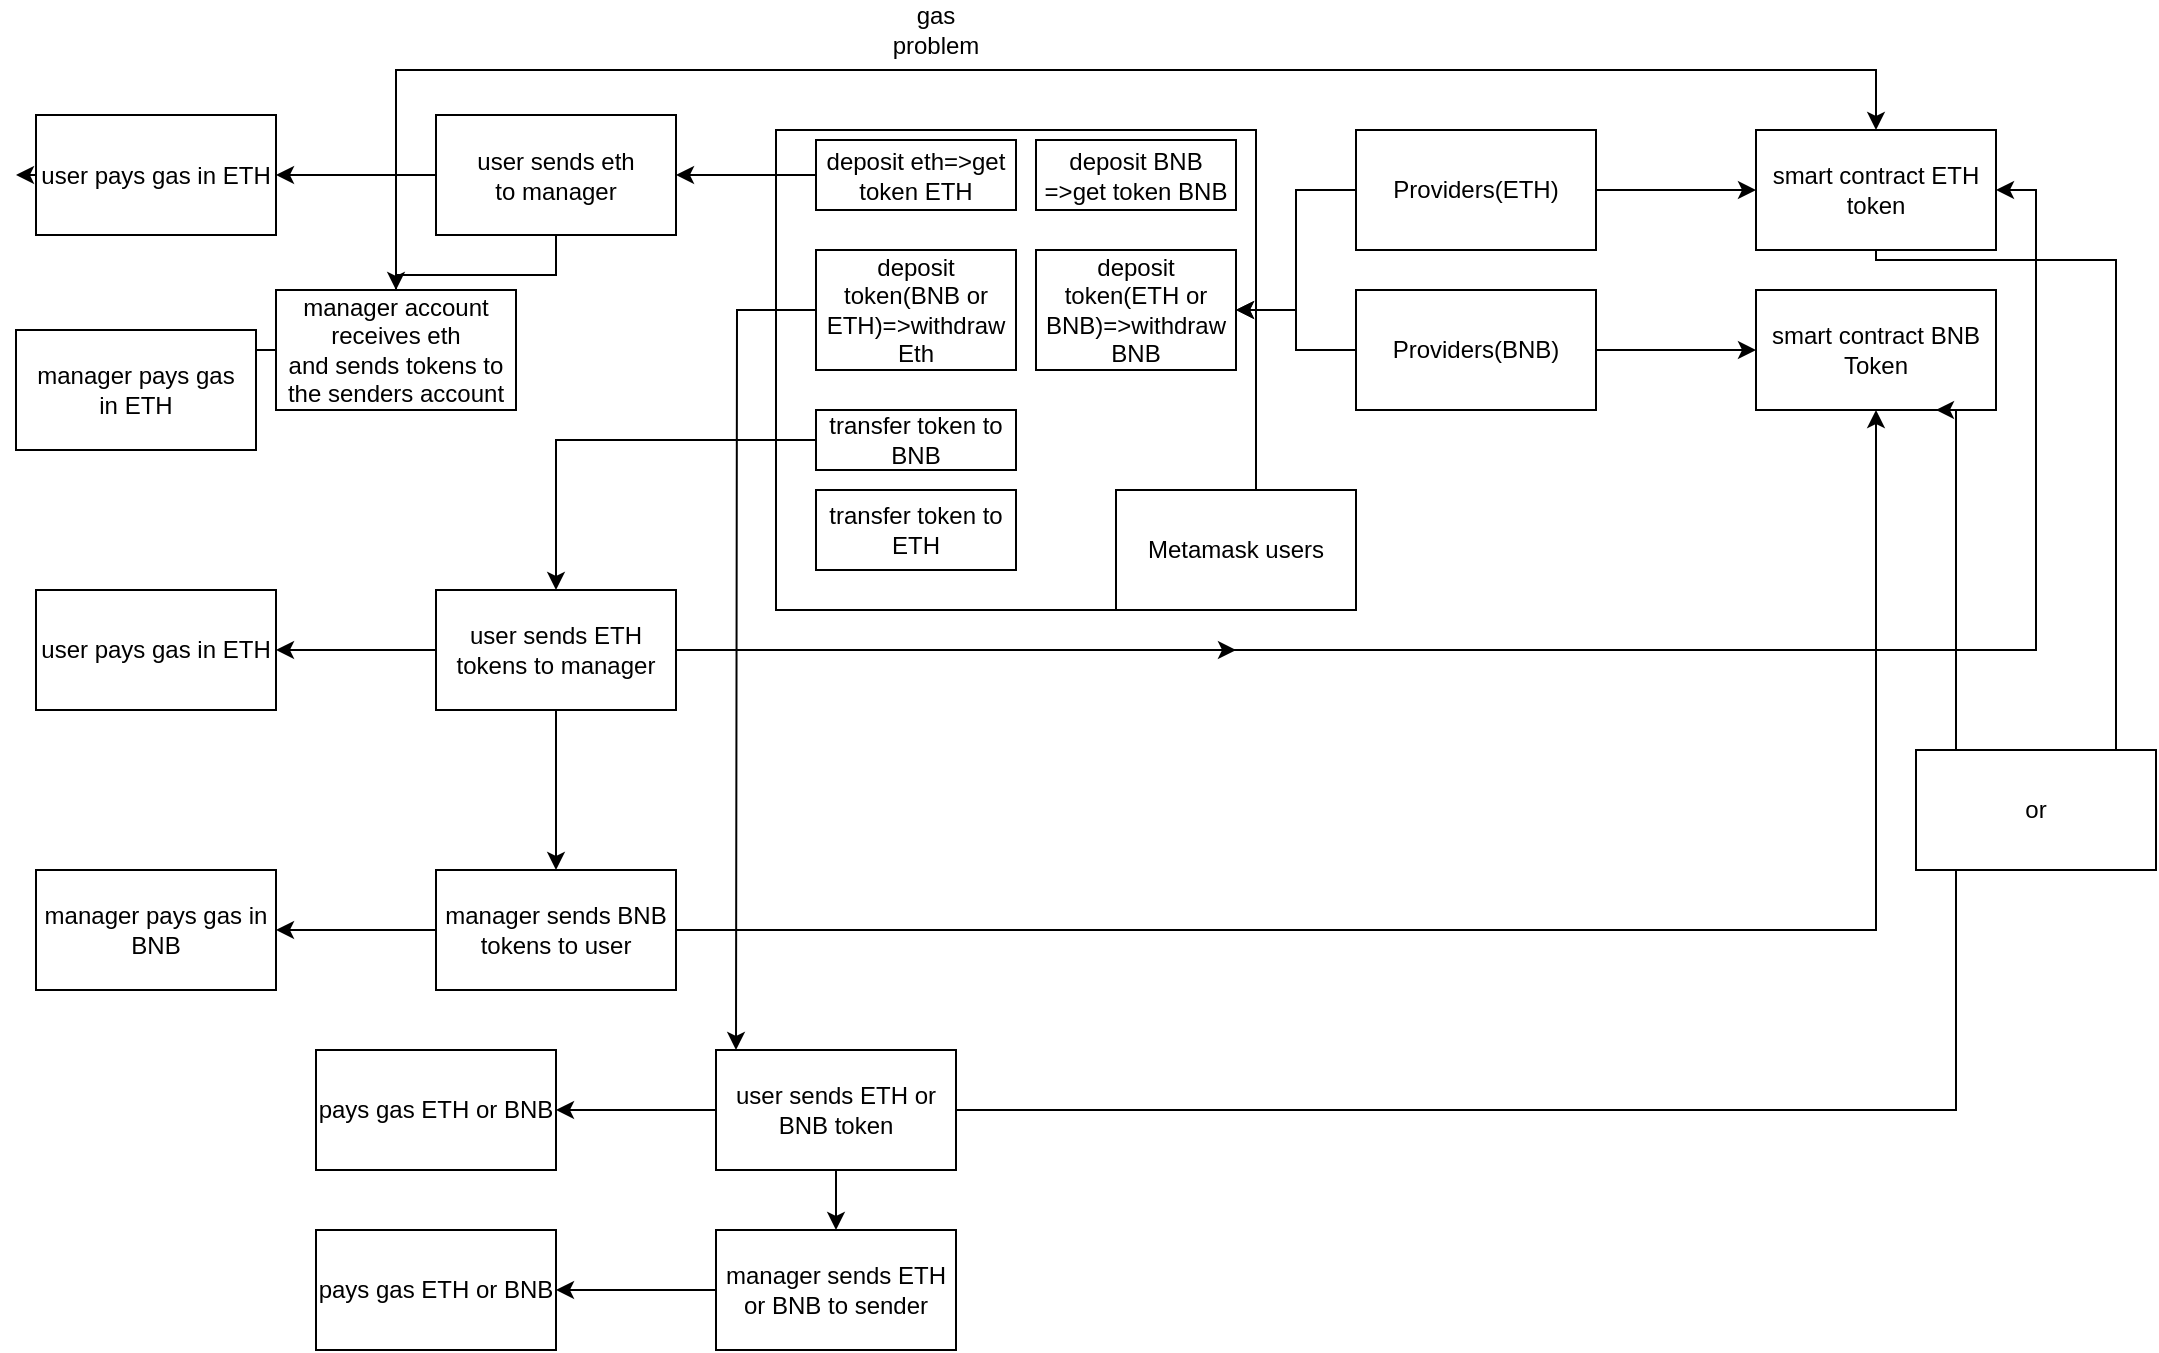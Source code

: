 <mxfile version="14.6.0" type="github">
  <diagram id="KEli7zmi6-K2jNrPwm7i" name="Page-1">
    <mxGraphModel dx="2249" dy="762" grid="1" gridSize="10" guides="1" tooltips="1" connect="1" arrows="1" fold="1" page="1" pageScale="1" pageWidth="827" pageHeight="1169" math="0" shadow="0">
      <root>
        <mxCell id="0" />
        <mxCell id="1" parent="0" />
        <mxCell id="lTDrUurJxT6qvUCSxGPU-3" value="" style="edgeStyle=orthogonalEdgeStyle;rounded=0;orthogonalLoop=1;jettySize=auto;html=1;" edge="1" parent="1">
          <mxGeometry relative="1" as="geometry">
            <mxPoint x="200" y="330" as="sourcePoint" />
            <mxPoint x="310" y="330" as="targetPoint" />
          </mxGeometry>
        </mxCell>
        <mxCell id="lTDrUurJxT6qvUCSxGPU-1" value="" style="rounded=0;whiteSpace=wrap;html=1;" vertex="1" parent="1">
          <mxGeometry x="80" y="70" width="240" height="240" as="geometry" />
        </mxCell>
        <mxCell id="lTDrUurJxT6qvUCSxGPU-2" value="Metamask users" style="rounded=0;whiteSpace=wrap;html=1;" vertex="1" parent="1">
          <mxGeometry x="250" y="250" width="120" height="60" as="geometry" />
        </mxCell>
        <mxCell id="lTDrUurJxT6qvUCSxGPU-22" value="" style="edgeStyle=orthogonalEdgeStyle;rounded=0;orthogonalLoop=1;jettySize=auto;html=1;" edge="1" parent="1" source="lTDrUurJxT6qvUCSxGPU-4" target="lTDrUurJxT6qvUCSxGPU-21">
          <mxGeometry relative="1" as="geometry" />
        </mxCell>
        <mxCell id="lTDrUurJxT6qvUCSxGPU-4" value="deposit eth=&amp;gt;get token ETH" style="rounded=0;whiteSpace=wrap;html=1;" vertex="1" parent="1">
          <mxGeometry x="100" y="75" width="100" height="35" as="geometry" />
        </mxCell>
        <mxCell id="lTDrUurJxT6qvUCSxGPU-33" value="" style="edgeStyle=orthogonalEdgeStyle;rounded=0;orthogonalLoop=1;jettySize=auto;html=1;" edge="1" parent="1" source="lTDrUurJxT6qvUCSxGPU-5" target="lTDrUurJxT6qvUCSxGPU-32">
          <mxGeometry relative="1" as="geometry" />
        </mxCell>
        <mxCell id="lTDrUurJxT6qvUCSxGPU-5" value="transfer token to BNB" style="rounded=0;whiteSpace=wrap;html=1;" vertex="1" parent="1">
          <mxGeometry x="100" y="210" width="100" height="30" as="geometry" />
        </mxCell>
        <mxCell id="lTDrUurJxT6qvUCSxGPU-50" style="edgeStyle=orthogonalEdgeStyle;rounded=0;orthogonalLoop=1;jettySize=auto;html=1;" edge="1" parent="1" source="lTDrUurJxT6qvUCSxGPU-7">
          <mxGeometry relative="1" as="geometry">
            <mxPoint x="60" y="530" as="targetPoint" />
          </mxGeometry>
        </mxCell>
        <mxCell id="lTDrUurJxT6qvUCSxGPU-7" value="deposit token(BNB or ETH)=&amp;gt;withdraw Eth" style="rounded=0;whiteSpace=wrap;html=1;" vertex="1" parent="1">
          <mxGeometry x="100" y="130" width="100" height="60" as="geometry" />
        </mxCell>
        <mxCell id="lTDrUurJxT6qvUCSxGPU-15" value="" style="edgeStyle=orthogonalEdgeStyle;rounded=0;orthogonalLoop=1;jettySize=auto;html=1;" edge="1" parent="1" source="lTDrUurJxT6qvUCSxGPU-9" target="lTDrUurJxT6qvUCSxGPU-14">
          <mxGeometry relative="1" as="geometry" />
        </mxCell>
        <mxCell id="lTDrUurJxT6qvUCSxGPU-41" value="" style="edgeStyle=orthogonalEdgeStyle;rounded=0;orthogonalLoop=1;jettySize=auto;html=1;" edge="1" parent="1" source="lTDrUurJxT6qvUCSxGPU-9" target="lTDrUurJxT6qvUCSxGPU-40">
          <mxGeometry relative="1" as="geometry" />
        </mxCell>
        <mxCell id="lTDrUurJxT6qvUCSxGPU-9" value="Providers(ETH)" style="rounded=0;whiteSpace=wrap;html=1;" vertex="1" parent="1">
          <mxGeometry x="370" y="70" width="120" height="60" as="geometry" />
        </mxCell>
        <mxCell id="lTDrUurJxT6qvUCSxGPU-10" value="transfer token to ETH" style="rounded=0;whiteSpace=wrap;html=1;" vertex="1" parent="1">
          <mxGeometry x="100" y="250" width="100" height="40" as="geometry" />
        </mxCell>
        <mxCell id="lTDrUurJxT6qvUCSxGPU-13" value="deposit BNB =&amp;gt;get token BNB" style="rounded=0;whiteSpace=wrap;html=1;" vertex="1" parent="1">
          <mxGeometry x="210" y="75" width="100" height="35" as="geometry" />
        </mxCell>
        <mxCell id="lTDrUurJxT6qvUCSxGPU-14" value="deposit token(ETH or BNB)=&amp;gt;withdraw BNB" style="rounded=0;whiteSpace=wrap;html=1;" vertex="1" parent="1">
          <mxGeometry x="210" y="130" width="100" height="60" as="geometry" />
        </mxCell>
        <mxCell id="lTDrUurJxT6qvUCSxGPU-17" value="" style="edgeStyle=orthogonalEdgeStyle;rounded=0;orthogonalLoop=1;jettySize=auto;html=1;" edge="1" parent="1" source="lTDrUurJxT6qvUCSxGPU-16" target="lTDrUurJxT6qvUCSxGPU-14">
          <mxGeometry relative="1" as="geometry" />
        </mxCell>
        <mxCell id="lTDrUurJxT6qvUCSxGPU-43" value="" style="edgeStyle=orthogonalEdgeStyle;rounded=0;orthogonalLoop=1;jettySize=auto;html=1;" edge="1" parent="1" source="lTDrUurJxT6qvUCSxGPU-16" target="lTDrUurJxT6qvUCSxGPU-42">
          <mxGeometry relative="1" as="geometry" />
        </mxCell>
        <mxCell id="lTDrUurJxT6qvUCSxGPU-16" value="Providers(BNB)" style="rounded=0;whiteSpace=wrap;html=1;" vertex="1" parent="1">
          <mxGeometry x="370" y="150" width="120" height="60" as="geometry" />
        </mxCell>
        <mxCell id="lTDrUurJxT6qvUCSxGPU-24" value="" style="edgeStyle=orthogonalEdgeStyle;rounded=0;orthogonalLoop=1;jettySize=auto;html=1;" edge="1" parent="1" source="lTDrUurJxT6qvUCSxGPU-21" target="lTDrUurJxT6qvUCSxGPU-23">
          <mxGeometry relative="1" as="geometry" />
        </mxCell>
        <mxCell id="lTDrUurJxT6qvUCSxGPU-26" value="" style="edgeStyle=orthogonalEdgeStyle;rounded=0;orthogonalLoop=1;jettySize=auto;html=1;" edge="1" parent="1" source="lTDrUurJxT6qvUCSxGPU-21" target="lTDrUurJxT6qvUCSxGPU-25">
          <mxGeometry relative="1" as="geometry" />
        </mxCell>
        <mxCell id="lTDrUurJxT6qvUCSxGPU-21" value="user sends eth&lt;br&gt;to manager" style="whiteSpace=wrap;html=1;rounded=0;" vertex="1" parent="1">
          <mxGeometry x="-90" y="62.5" width="120" height="60" as="geometry" />
        </mxCell>
        <mxCell id="lTDrUurJxT6qvUCSxGPU-49" style="edgeStyle=orthogonalEdgeStyle;rounded=0;orthogonalLoop=1;jettySize=auto;html=1;exitX=0;exitY=0.5;exitDx=0;exitDy=0;" edge="1" parent="1" source="lTDrUurJxT6qvUCSxGPU-23">
          <mxGeometry relative="1" as="geometry">
            <mxPoint x="-300" y="93" as="targetPoint" />
          </mxGeometry>
        </mxCell>
        <mxCell id="lTDrUurJxT6qvUCSxGPU-23" value="user pays gas in ETH" style="whiteSpace=wrap;html=1;rounded=0;" vertex="1" parent="1">
          <mxGeometry x="-290" y="62.5" width="120" height="60" as="geometry" />
        </mxCell>
        <mxCell id="lTDrUurJxT6qvUCSxGPU-28" value="" style="edgeStyle=orthogonalEdgeStyle;rounded=0;orthogonalLoop=1;jettySize=auto;html=1;" edge="1" parent="1" source="lTDrUurJxT6qvUCSxGPU-25" target="lTDrUurJxT6qvUCSxGPU-27">
          <mxGeometry relative="1" as="geometry" />
        </mxCell>
        <mxCell id="lTDrUurJxT6qvUCSxGPU-45" style="edgeStyle=orthogonalEdgeStyle;rounded=0;orthogonalLoop=1;jettySize=auto;html=1;" edge="1" parent="1" source="lTDrUurJxT6qvUCSxGPU-25" target="lTDrUurJxT6qvUCSxGPU-40">
          <mxGeometry relative="1" as="geometry">
            <Array as="points">
              <mxPoint x="-110" y="40" />
              <mxPoint x="630" y="40" />
            </Array>
          </mxGeometry>
        </mxCell>
        <mxCell id="lTDrUurJxT6qvUCSxGPU-25" value="manager account receives eth&lt;br&gt;and sends tokens to the senders account" style="whiteSpace=wrap;html=1;rounded=0;" vertex="1" parent="1">
          <mxGeometry x="-170" y="150" width="120" height="60" as="geometry" />
        </mxCell>
        <mxCell id="lTDrUurJxT6qvUCSxGPU-27" value="manager pays gas&lt;br&gt;in ETH" style="whiteSpace=wrap;html=1;rounded=0;" vertex="1" parent="1">
          <mxGeometry x="-300" y="170" width="120" height="60" as="geometry" />
        </mxCell>
        <mxCell id="lTDrUurJxT6qvUCSxGPU-35" value="" style="edgeStyle=orthogonalEdgeStyle;rounded=0;orthogonalLoop=1;jettySize=auto;html=1;" edge="1" parent="1" source="lTDrUurJxT6qvUCSxGPU-32" target="lTDrUurJxT6qvUCSxGPU-34">
          <mxGeometry relative="1" as="geometry" />
        </mxCell>
        <mxCell id="lTDrUurJxT6qvUCSxGPU-37" value="" style="edgeStyle=orthogonalEdgeStyle;rounded=0;orthogonalLoop=1;jettySize=auto;html=1;" edge="1" parent="1" source="lTDrUurJxT6qvUCSxGPU-32" target="lTDrUurJxT6qvUCSxGPU-36">
          <mxGeometry relative="1" as="geometry" />
        </mxCell>
        <mxCell id="lTDrUurJxT6qvUCSxGPU-47" style="edgeStyle=orthogonalEdgeStyle;rounded=0;orthogonalLoop=1;jettySize=auto;html=1;entryX=1;entryY=0.5;entryDx=0;entryDy=0;" edge="1" parent="1" source="lTDrUurJxT6qvUCSxGPU-32" target="lTDrUurJxT6qvUCSxGPU-40">
          <mxGeometry relative="1" as="geometry" />
        </mxCell>
        <mxCell id="lTDrUurJxT6qvUCSxGPU-32" value="user sends ETH tokens to manager" style="whiteSpace=wrap;html=1;rounded=0;" vertex="1" parent="1">
          <mxGeometry x="-90" y="300" width="120" height="60" as="geometry" />
        </mxCell>
        <mxCell id="lTDrUurJxT6qvUCSxGPU-34" value="user pays gas in ETH" style="whiteSpace=wrap;html=1;rounded=0;" vertex="1" parent="1">
          <mxGeometry x="-290" y="300" width="120" height="60" as="geometry" />
        </mxCell>
        <mxCell id="lTDrUurJxT6qvUCSxGPU-39" value="" style="edgeStyle=orthogonalEdgeStyle;rounded=0;orthogonalLoop=1;jettySize=auto;html=1;" edge="1" parent="1" source="lTDrUurJxT6qvUCSxGPU-36" target="lTDrUurJxT6qvUCSxGPU-38">
          <mxGeometry relative="1" as="geometry" />
        </mxCell>
        <mxCell id="lTDrUurJxT6qvUCSxGPU-48" style="edgeStyle=orthogonalEdgeStyle;rounded=0;orthogonalLoop=1;jettySize=auto;html=1;exitX=1;exitY=0.5;exitDx=0;exitDy=0;entryX=0.5;entryY=1;entryDx=0;entryDy=0;" edge="1" parent="1" source="lTDrUurJxT6qvUCSxGPU-36" target="lTDrUurJxT6qvUCSxGPU-42">
          <mxGeometry relative="1" as="geometry" />
        </mxCell>
        <mxCell id="lTDrUurJxT6qvUCSxGPU-36" value="manager sends BNB tokens to user" style="whiteSpace=wrap;html=1;rounded=0;" vertex="1" parent="1">
          <mxGeometry x="-90" y="440" width="120" height="60" as="geometry" />
        </mxCell>
        <mxCell id="lTDrUurJxT6qvUCSxGPU-38" value="manager pays gas in BNB" style="whiteSpace=wrap;html=1;rounded=0;" vertex="1" parent="1">
          <mxGeometry x="-290" y="440" width="120" height="60" as="geometry" />
        </mxCell>
        <mxCell id="lTDrUurJxT6qvUCSxGPU-53" style="edgeStyle=orthogonalEdgeStyle;rounded=0;orthogonalLoop=1;jettySize=auto;html=1;exitX=0.5;exitY=1;exitDx=0;exitDy=0;" edge="1" parent="1" source="lTDrUurJxT6qvUCSxGPU-40">
          <mxGeometry relative="1" as="geometry">
            <mxPoint x="750" y="390" as="targetPoint" />
            <Array as="points">
              <mxPoint x="630" y="135" />
              <mxPoint x="750" y="135" />
              <mxPoint x="750" y="140" />
            </Array>
          </mxGeometry>
        </mxCell>
        <mxCell id="lTDrUurJxT6qvUCSxGPU-40" value="smart contract ETH token" style="whiteSpace=wrap;html=1;rounded=0;" vertex="1" parent="1">
          <mxGeometry x="570" y="70" width="120" height="60" as="geometry" />
        </mxCell>
        <mxCell id="lTDrUurJxT6qvUCSxGPU-42" value="smart contract BNB Token" style="whiteSpace=wrap;html=1;rounded=0;" vertex="1" parent="1">
          <mxGeometry x="570" y="150" width="120" height="60" as="geometry" />
        </mxCell>
        <mxCell id="lTDrUurJxT6qvUCSxGPU-44" value="gas problem" style="text;html=1;strokeColor=none;fillColor=none;align=center;verticalAlign=middle;whiteSpace=wrap;rounded=0;" vertex="1" parent="1">
          <mxGeometry x="140" y="10" width="40" height="20" as="geometry" />
        </mxCell>
        <mxCell id="lTDrUurJxT6qvUCSxGPU-52" style="edgeStyle=orthogonalEdgeStyle;rounded=0;orthogonalLoop=1;jettySize=auto;html=1;exitX=1;exitY=0.5;exitDx=0;exitDy=0;entryX=0.75;entryY=1;entryDx=0;entryDy=0;" edge="1" parent="1" source="lTDrUurJxT6qvUCSxGPU-51" target="lTDrUurJxT6qvUCSxGPU-42">
          <mxGeometry relative="1" as="geometry">
            <Array as="points">
              <mxPoint x="670" y="560" />
              <mxPoint x="670" y="210" />
            </Array>
          </mxGeometry>
        </mxCell>
        <mxCell id="lTDrUurJxT6qvUCSxGPU-56" value="" style="edgeStyle=orthogonalEdgeStyle;rounded=0;orthogonalLoop=1;jettySize=auto;html=1;" edge="1" parent="1" source="lTDrUurJxT6qvUCSxGPU-51" target="lTDrUurJxT6qvUCSxGPU-55">
          <mxGeometry relative="1" as="geometry" />
        </mxCell>
        <mxCell id="lTDrUurJxT6qvUCSxGPU-59" value="" style="edgeStyle=orthogonalEdgeStyle;rounded=0;orthogonalLoop=1;jettySize=auto;html=1;" edge="1" parent="1" source="lTDrUurJxT6qvUCSxGPU-51" target="lTDrUurJxT6qvUCSxGPU-57">
          <mxGeometry relative="1" as="geometry" />
        </mxCell>
        <mxCell id="lTDrUurJxT6qvUCSxGPU-51" value="user sends ETH or BNB token" style="rounded=0;whiteSpace=wrap;html=1;" vertex="1" parent="1">
          <mxGeometry x="50" y="530" width="120" height="60" as="geometry" />
        </mxCell>
        <mxCell id="lTDrUurJxT6qvUCSxGPU-54" value="or" style="rounded=0;whiteSpace=wrap;html=1;" vertex="1" parent="1">
          <mxGeometry x="650" y="380" width="120" height="60" as="geometry" />
        </mxCell>
        <mxCell id="lTDrUurJxT6qvUCSxGPU-55" value="pays gas ETH or BNB" style="whiteSpace=wrap;html=1;rounded=0;" vertex="1" parent="1">
          <mxGeometry x="-150" y="530" width="120" height="60" as="geometry" />
        </mxCell>
        <mxCell id="lTDrUurJxT6qvUCSxGPU-61" value="" style="edgeStyle=orthogonalEdgeStyle;rounded=0;orthogonalLoop=1;jettySize=auto;html=1;" edge="1" parent="1" source="lTDrUurJxT6qvUCSxGPU-57" target="lTDrUurJxT6qvUCSxGPU-60">
          <mxGeometry relative="1" as="geometry" />
        </mxCell>
        <mxCell id="lTDrUurJxT6qvUCSxGPU-57" value="manager sends ETH or BNB to sender" style="rounded=0;whiteSpace=wrap;html=1;" vertex="1" parent="1">
          <mxGeometry x="50" y="620" width="120" height="60" as="geometry" />
        </mxCell>
        <mxCell id="lTDrUurJxT6qvUCSxGPU-60" value="pays gas ETH or BNB" style="whiteSpace=wrap;html=1;rounded=0;" vertex="1" parent="1">
          <mxGeometry x="-150" y="620" width="120" height="60" as="geometry" />
        </mxCell>
      </root>
    </mxGraphModel>
  </diagram>
</mxfile>
